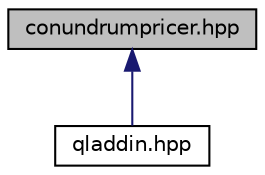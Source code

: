 digraph "conundrumpricer.hpp"
{
  edge [fontname="Helvetica",fontsize="10",labelfontname="Helvetica",labelfontsize="10"];
  node [fontname="Helvetica",fontsize="10",shape=record];
  Node10 [label="conundrumpricer.hpp",height=0.2,width=0.4,color="black", fillcolor="grey75", style="filled", fontcolor="black"];
  Node10 -> Node11 [dir="back",color="midnightblue",fontsize="10",style="solid",fontname="Helvetica"];
  Node11 [label="qladdin.hpp",height=0.2,width=0.4,color="black", fillcolor="white", style="filled",URL="$qladdin_8hpp.html"];
}
